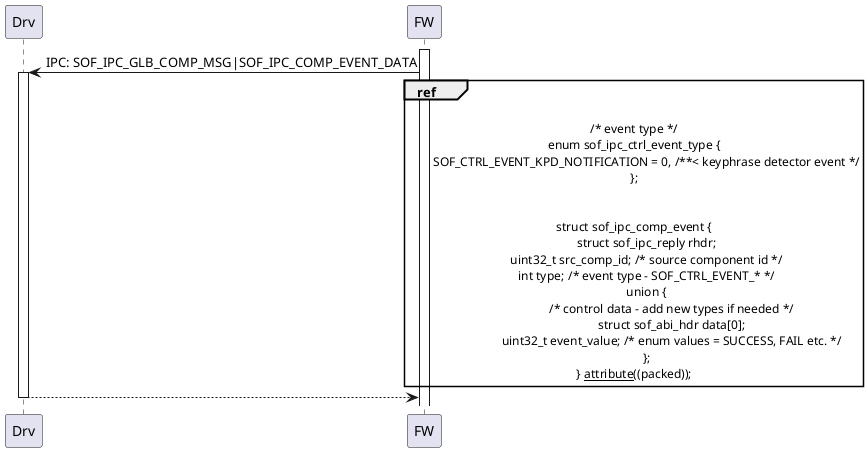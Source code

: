 @startuml
participant Drv as drv
participant FW as fw

activate fw
	fw -> drv : IPC: SOF_IPC_GLB_COMP_MSG|SOF_IPC_COMP_EVENT_DATA
ref over fw 

/* event type */
enum sof_ipc_ctrl_event_type {
	SOF_CTRL_EVENT_KPD_NOTIFICATION = 0, /**< keyphrase detector event */
};


struct sof_ipc_comp_event {
	struct sof_ipc_reply rhdr;
	uint32_t src_comp_id; /* source component id */
	int type;	/* event type - SOF_CTRL_EVENT_* */
	union {
			/* control data - add new types if needed */
			struct sof_abi_hdr data[0];
			uint32_t event_value; /* enum values = SUCCESS, FAIL etc. */
	};
} __attribute__((packed));
end ref  
activate drv
	drv --> fw
deactivate drv
@enduml